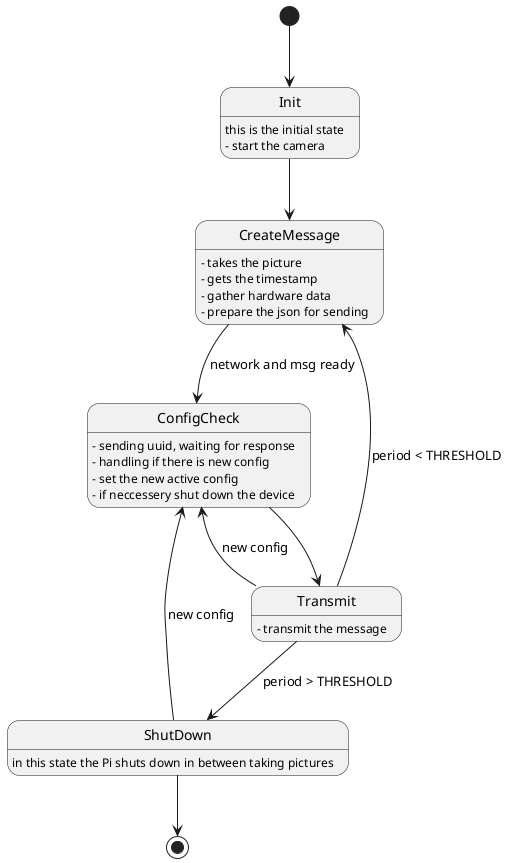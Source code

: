 @startuml App state diagram

[*] --> Init
Init : this is the initial state
Init: - start the camera
Init --> CreateMessage

CreateMessage: - takes the picture
CreateMessage: - gets the timestamp
CreateMessage: - gather hardware data
CreateMessage: - prepare the json for sending
CreateMessage --> ConfigCheck : network and msg ready


ConfigCheck: - sending uuid, waiting for response
ConfigCheck: - handling if there is new config
ConfigCheck: - set the new active config
ConfigCheck: - if neccessery shut down the device
ConfigCheck --> Transmit

Transmit: - transmit the message
Transmit --> ConfigCheck : new config
Transmit --> ShutDown : period > THRESHOLD
Transmit --> CreateMessage : period < THRESHOLD

ShutDown: in this state the Pi shuts down in between taking pictures
ShutDown --> ConfigCheck : new config
ShutDown --> [*]

@enduml